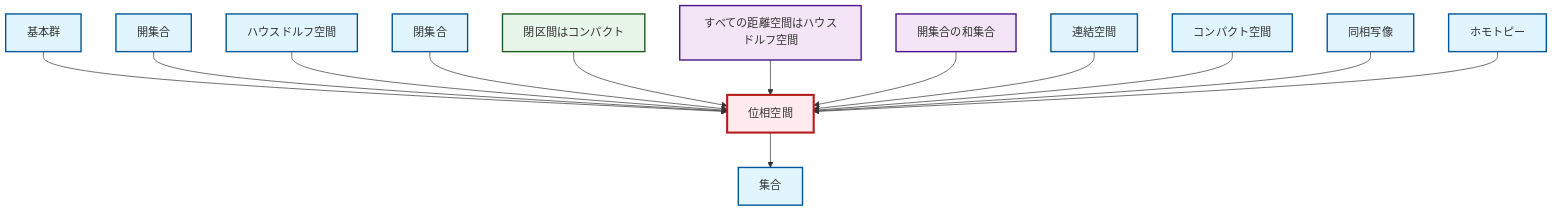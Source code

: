 graph TD
    classDef definition fill:#e1f5fe,stroke:#01579b,stroke-width:2px
    classDef theorem fill:#f3e5f5,stroke:#4a148c,stroke-width:2px
    classDef axiom fill:#fff3e0,stroke:#e65100,stroke-width:2px
    classDef example fill:#e8f5e9,stroke:#1b5e20,stroke-width:2px
    classDef current fill:#ffebee,stroke:#b71c1c,stroke-width:3px
    def-compact["コンパクト空間"]:::definition
    def-topological-space["位相空間"]:::definition
    def-hausdorff["ハウスドルフ空間"]:::definition
    def-homotopy["ホモトピー"]:::definition
    def-connected["連結空間"]:::definition
    thm-metric-hausdorff["すべての距離空間はハウスドルフ空間"]:::theorem
    thm-union-open-sets["開集合の和集合"]:::theorem
    def-homeomorphism["同相写像"]:::definition
    def-set["集合"]:::definition
    def-open-set["開集合"]:::definition
    def-fundamental-group["基本群"]:::definition
    ex-closed-interval-compact["閉区間はコンパクト"]:::example
    def-closed-set["閉集合"]:::definition
    def-fundamental-group --> def-topological-space
    def-open-set --> def-topological-space
    def-hausdorff --> def-topological-space
    def-closed-set --> def-topological-space
    def-topological-space --> def-set
    ex-closed-interval-compact --> def-topological-space
    thm-metric-hausdorff --> def-topological-space
    thm-union-open-sets --> def-topological-space
    def-connected --> def-topological-space
    def-compact --> def-topological-space
    def-homeomorphism --> def-topological-space
    def-homotopy --> def-topological-space
    class def-topological-space current